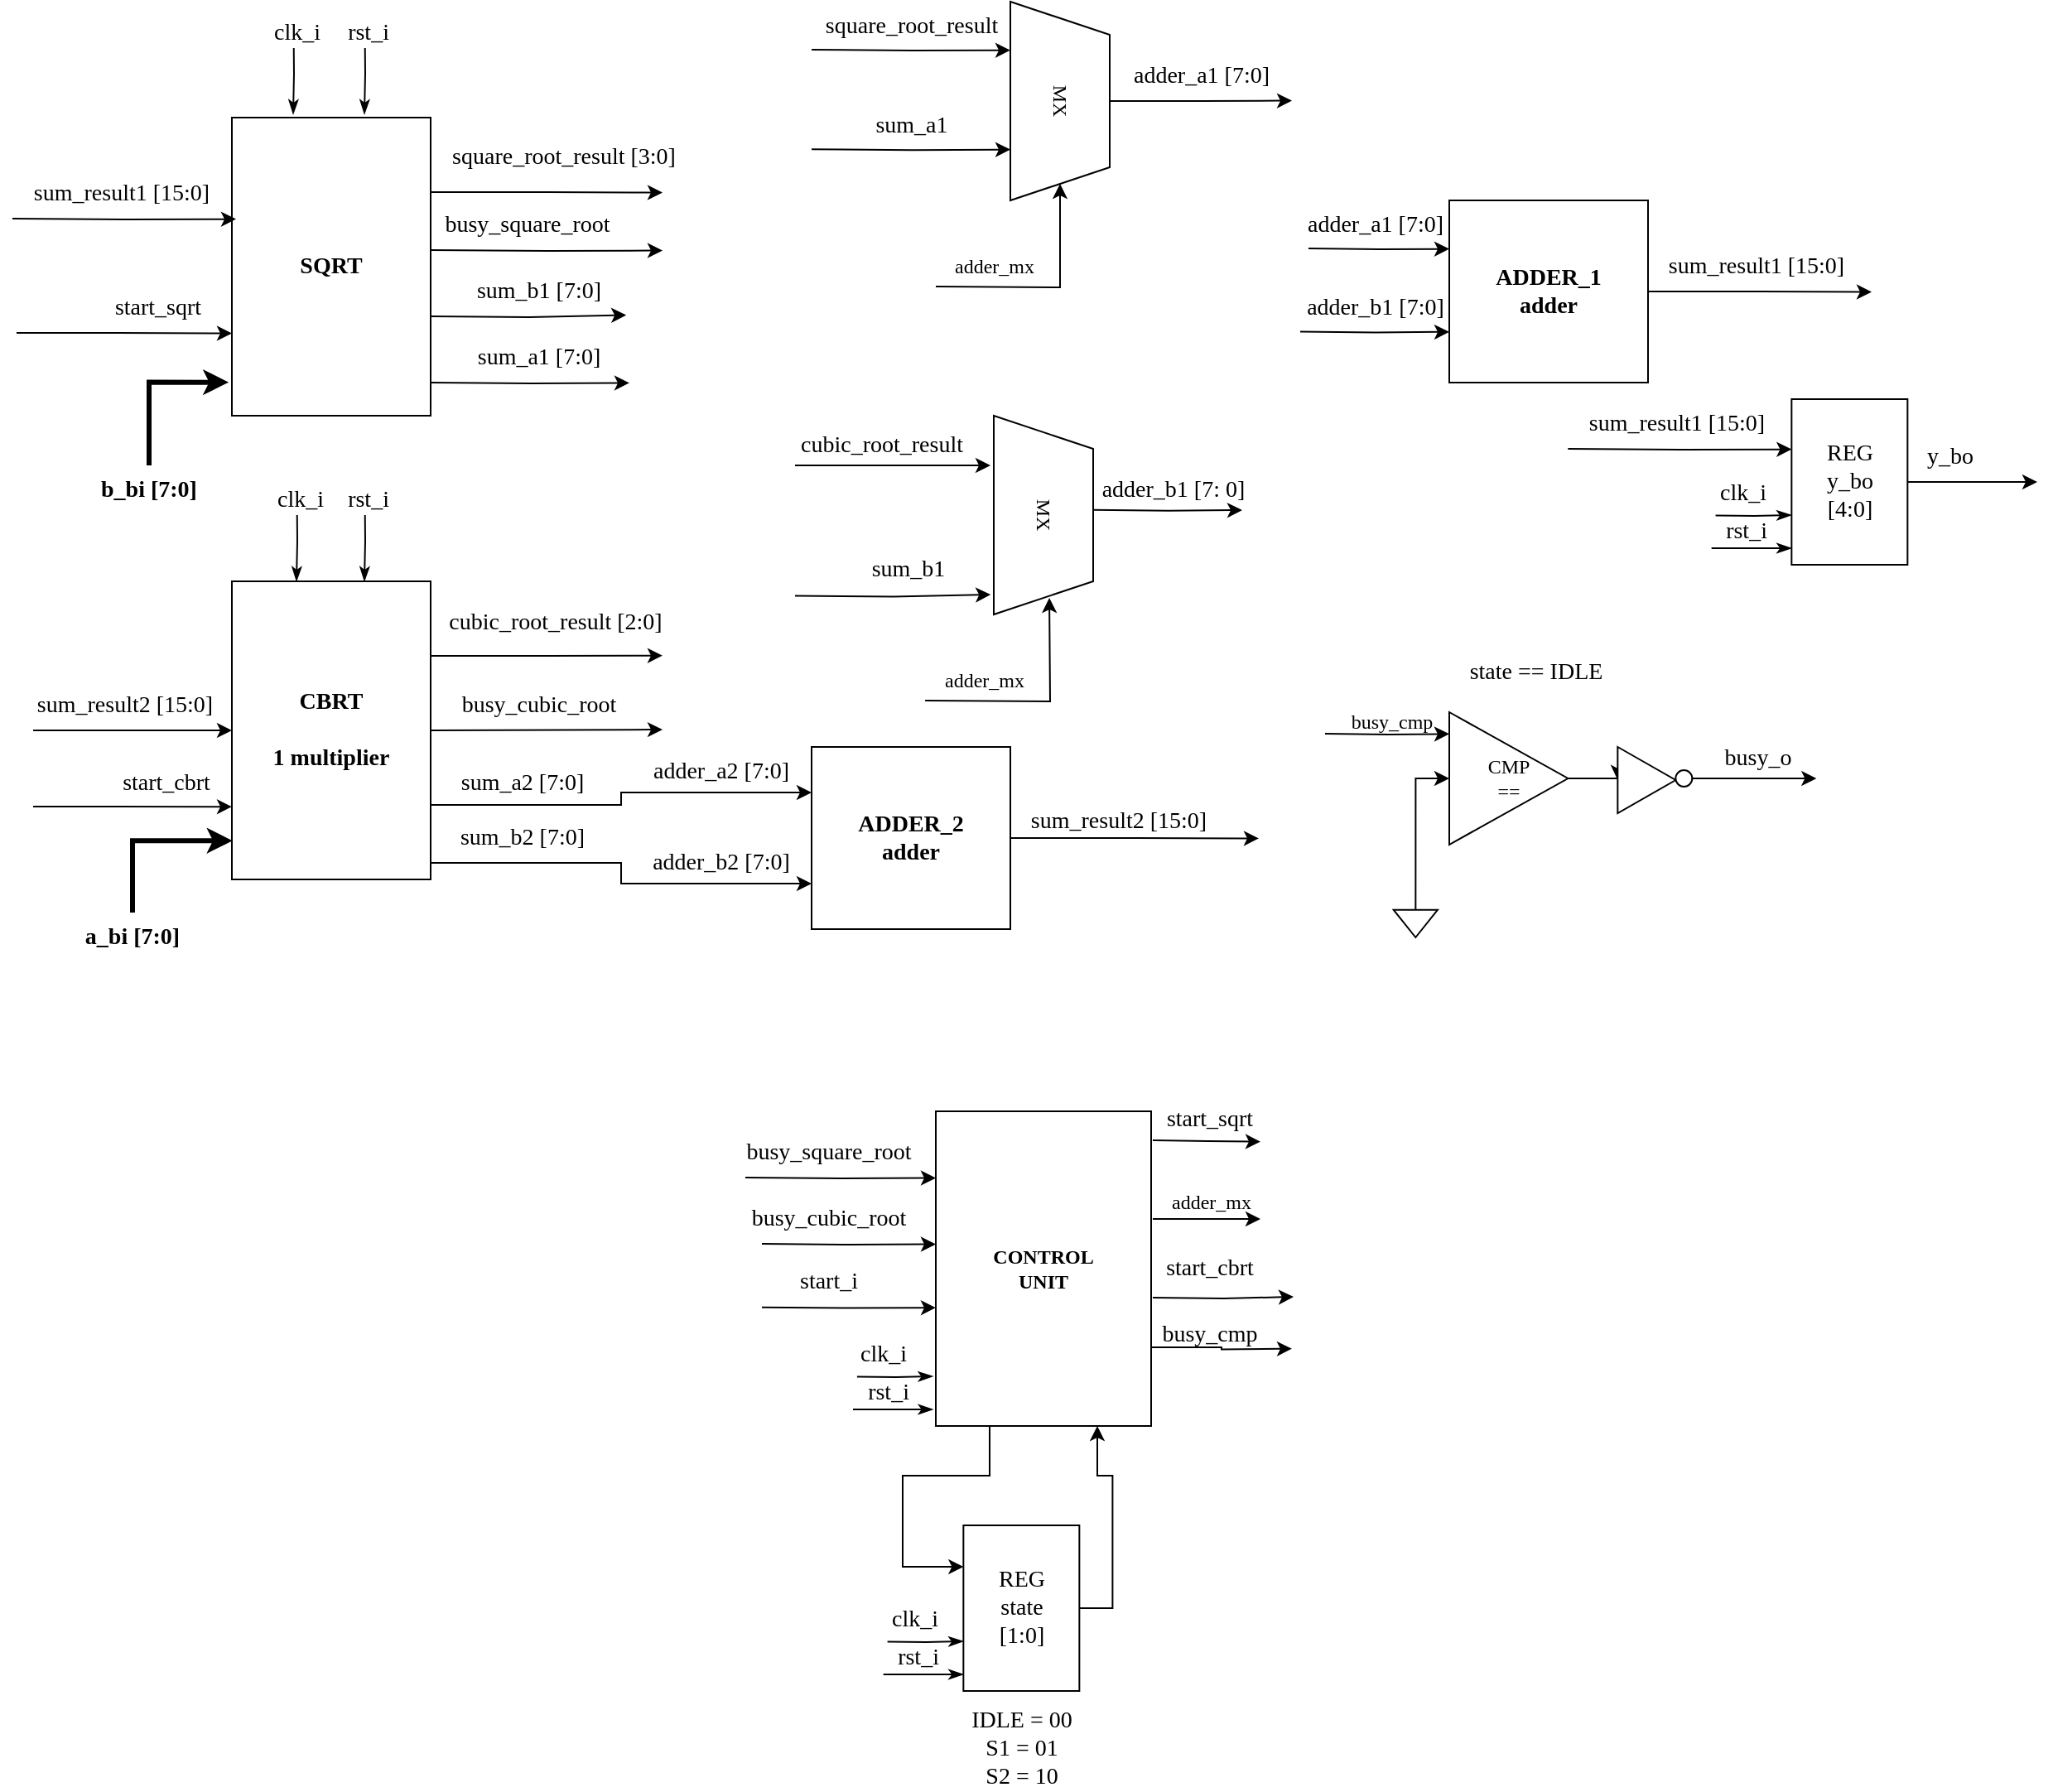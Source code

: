 <mxfile version="24.5.2" type="device">
  <diagram name="Страница — 1" id="2Hn0ptm22U0K2LHp_Cf4">
    <mxGraphModel dx="1323" dy="700" grid="1" gridSize="10" guides="1" tooltips="1" connect="1" arrows="1" fold="1" page="1" pageScale="1" pageWidth="827" pageHeight="1169" math="0" shadow="0">
      <root>
        <mxCell id="0" />
        <mxCell id="1" parent="0" />
        <mxCell id="RML3IU_rjjoTA2uPBB0K-4" value="b_bi [7:0]" style="text;html=1;align=center;verticalAlign=middle;whiteSpace=wrap;rounded=0;fontStyle=1;fontFamily=Times New Roman;fontSize=14;" parent="1" vertex="1">
          <mxGeometry x="270" y="330" width="80" height="30" as="geometry" />
        </mxCell>
        <mxCell id="RML3IU_rjjoTA2uPBB0K-5" value="a_bi [7:0]" style="text;html=1;align=center;verticalAlign=middle;whiteSpace=wrap;rounded=0;fontStyle=1;fontFamily=Times New Roman;fontSize=14;" parent="1" vertex="1">
          <mxGeometry x="260" y="600" width="80" height="30" as="geometry" />
        </mxCell>
        <mxCell id="shmEQdJv6tE-2WSASP2i-14" style="edgeStyle=orthogonalEdgeStyle;rounded=0;orthogonalLoop=1;jettySize=auto;html=1;exitX=1;exitY=0.75;exitDx=0;exitDy=0;fontFamily=Times New Roman;" parent="1" edge="1">
          <mxGeometry relative="1" as="geometry">
            <mxPoint x="600" y="280.2" as="targetPoint" />
            <mxPoint x="480" y="280" as="sourcePoint" />
          </mxGeometry>
        </mxCell>
        <mxCell id="shmEQdJv6tE-2WSASP2i-16" style="edgeStyle=orthogonalEdgeStyle;rounded=0;orthogonalLoop=1;jettySize=auto;html=1;exitX=1;exitY=0.25;exitDx=0;exitDy=0;fontFamily=Times New Roman;" parent="1" source="RML3IU_rjjoTA2uPBB0K-6" edge="1">
          <mxGeometry relative="1" as="geometry">
            <mxPoint x="620" y="165.273" as="targetPoint" />
          </mxGeometry>
        </mxCell>
        <mxCell id="RML3IU_rjjoTA2uPBB0K-6" value="&lt;font style=&quot;font-size: 14px;&quot;&gt;SQRT&lt;/font&gt;" style="rounded=0;whiteSpace=wrap;html=1;fontFamily=Times New Roman;fontStyle=1;fontSize=14;" parent="1" vertex="1">
          <mxGeometry x="360" y="120" width="120" height="180" as="geometry" />
        </mxCell>
        <mxCell id="RML3IU_rjjoTA2uPBB0K-8" style="edgeStyle=orthogonalEdgeStyle;rounded=0;orthogonalLoop=1;jettySize=auto;html=1;exitX=0.25;exitY=0;exitDx=0;exitDy=0;endArrow=none;endFill=0;startArrow=classicThin;startFill=1;fontSize=14;fontFamily=Times New Roman;" parent="1" edge="1">
          <mxGeometry relative="1" as="geometry">
            <mxPoint x="399.286" y="350.0" as="targetPoint" />
            <mxPoint x="399" y="400.0" as="sourcePoint" />
          </mxGeometry>
        </mxCell>
        <mxCell id="RML3IU_rjjoTA2uPBB0K-9" value="&lt;font style=&quot;font-size: 14px;&quot;&gt;clk_i&lt;/font&gt;" style="edgeLabel;html=1;align=center;verticalAlign=middle;resizable=0;points=[];fontSize=14;fontFamily=Times New Roman;" parent="RML3IU_rjjoTA2uPBB0K-8" vertex="1" connectable="0">
          <mxGeometry x="0.98" y="-1" relative="1" as="geometry">
            <mxPoint as="offset" />
          </mxGeometry>
        </mxCell>
        <mxCell id="RML3IU_rjjoTA2uPBB0K-71" style="edgeStyle=orthogonalEdgeStyle;rounded=0;orthogonalLoop=1;jettySize=auto;html=1;exitX=1;exitY=0.75;exitDx=0;exitDy=0;entryX=0;entryY=0.25;entryDx=0;entryDy=0;fontFamily=Times New Roman;" parent="1" source="RML3IU_rjjoTA2uPBB0K-7" target="RML3IU_rjjoTA2uPBB0K-21" edge="1">
          <mxGeometry relative="1" as="geometry" />
        </mxCell>
        <mxCell id="shmEQdJv6tE-2WSASP2i-8" style="edgeStyle=orthogonalEdgeStyle;rounded=0;orthogonalLoop=1;jettySize=auto;html=1;exitX=1;exitY=0.25;exitDx=0;exitDy=0;fontFamily=Times New Roman;" parent="1" source="RML3IU_rjjoTA2uPBB0K-7" edge="1">
          <mxGeometry relative="1" as="geometry">
            <mxPoint x="620" y="444.824" as="targetPoint" />
          </mxGeometry>
        </mxCell>
        <mxCell id="shmEQdJv6tE-2WSASP2i-10" style="edgeStyle=orthogonalEdgeStyle;rounded=0;orthogonalLoop=1;jettySize=auto;html=1;exitX=1;exitY=0.5;exitDx=0;exitDy=0;fontFamily=Times New Roman;" parent="1" source="RML3IU_rjjoTA2uPBB0K-7" edge="1">
          <mxGeometry relative="1" as="geometry">
            <mxPoint x="620" y="489.529" as="targetPoint" />
          </mxGeometry>
        </mxCell>
        <mxCell id="RML3IU_rjjoTA2uPBB0K-7" value="&lt;font style=&quot;font-size: 14px;&quot;&gt;CBRT&lt;/font&gt;&lt;div&gt;&lt;font style=&quot;font-size: 14px;&quot;&gt;&lt;br&gt;&lt;/font&gt;&lt;/div&gt;&lt;div&gt;&lt;font style=&quot;font-size: 14px;&quot;&gt;1 multiplier&lt;/font&gt;&lt;/div&gt;" style="rounded=0;whiteSpace=wrap;html=1;fontFamily=Times New Roman;fontStyle=1;fontSize=14;" parent="1" vertex="1">
          <mxGeometry x="360" y="400" width="120" height="180" as="geometry" />
        </mxCell>
        <mxCell id="RML3IU_rjjoTA2uPBB0K-10" style="edgeStyle=orthogonalEdgeStyle;rounded=0;orthogonalLoop=1;jettySize=auto;html=1;exitX=0.25;exitY=0;exitDx=0;exitDy=0;endArrow=none;endFill=0;startArrow=classicThin;startFill=1;fontSize=14;fontFamily=Times New Roman;" parent="1" edge="1">
          <mxGeometry relative="1" as="geometry">
            <mxPoint x="397.286" y="68.0" as="targetPoint" />
            <mxPoint x="397" y="118" as="sourcePoint" />
          </mxGeometry>
        </mxCell>
        <mxCell id="RML3IU_rjjoTA2uPBB0K-11" value="&lt;font style=&quot;font-size: 14px;&quot;&gt;clk_i&lt;/font&gt;" style="edgeLabel;html=1;align=center;verticalAlign=middle;resizable=0;points=[];fontSize=14;fontFamily=Times New Roman;" parent="RML3IU_rjjoTA2uPBB0K-10" vertex="1" connectable="0">
          <mxGeometry x="0.98" y="-1" relative="1" as="geometry">
            <mxPoint as="offset" />
          </mxGeometry>
        </mxCell>
        <mxCell id="RML3IU_rjjoTA2uPBB0K-12" style="edgeStyle=orthogonalEdgeStyle;rounded=0;orthogonalLoop=1;jettySize=auto;html=1;exitX=0.25;exitY=0;exitDx=0;exitDy=0;endArrow=none;endFill=0;startArrow=classicThin;startFill=1;fontSize=14;fontFamily=Times New Roman;" parent="1" edge="1">
          <mxGeometry relative="1" as="geometry">
            <mxPoint x="440.286" y="350.0" as="targetPoint" />
            <mxPoint x="440" y="400" as="sourcePoint" />
          </mxGeometry>
        </mxCell>
        <mxCell id="RML3IU_rjjoTA2uPBB0K-13" value="rst_i" style="edgeLabel;html=1;align=center;verticalAlign=middle;resizable=0;points=[];fontSize=14;fontFamily=Times New Roman;" parent="RML3IU_rjjoTA2uPBB0K-12" vertex="1" connectable="0">
          <mxGeometry x="0.98" y="-1" relative="1" as="geometry">
            <mxPoint as="offset" />
          </mxGeometry>
        </mxCell>
        <mxCell id="RML3IU_rjjoTA2uPBB0K-16" style="edgeStyle=orthogonalEdgeStyle;rounded=0;orthogonalLoop=1;jettySize=auto;html=1;exitX=0.25;exitY=0;exitDx=0;exitDy=0;endArrow=none;endFill=0;startArrow=classicThin;startFill=1;fontSize=14;fontFamily=Times New Roman;" parent="1" edge="1">
          <mxGeometry relative="1" as="geometry">
            <mxPoint x="440.286" y="68.0" as="targetPoint" />
            <mxPoint x="440" y="118" as="sourcePoint" />
          </mxGeometry>
        </mxCell>
        <mxCell id="RML3IU_rjjoTA2uPBB0K-17" value="rst_i" style="edgeLabel;html=1;align=center;verticalAlign=middle;resizable=0;points=[];fontSize=14;fontFamily=Times New Roman;" parent="RML3IU_rjjoTA2uPBB0K-16" vertex="1" connectable="0">
          <mxGeometry x="0.98" y="-1" relative="1" as="geometry">
            <mxPoint as="offset" />
          </mxGeometry>
        </mxCell>
        <mxCell id="shmEQdJv6tE-2WSASP2i-39" style="edgeStyle=orthogonalEdgeStyle;rounded=0;orthogonalLoop=1;jettySize=auto;html=1;exitX=1;exitY=0.5;exitDx=0;exitDy=0;fontFamily=Times New Roman;" parent="1" source="RML3IU_rjjoTA2uPBB0K-20" edge="1">
          <mxGeometry relative="1" as="geometry">
            <mxPoint x="1350" y="225.296" as="targetPoint" />
          </mxGeometry>
        </mxCell>
        <mxCell id="RML3IU_rjjoTA2uPBB0K-20" value="&lt;font style=&quot;font-size: 14px;&quot;&gt;ADDER_1&lt;/font&gt;&lt;div&gt;&lt;font style=&quot;font-size: 14px;&quot;&gt;adder&lt;/font&gt;&lt;/div&gt;" style="rounded=0;whiteSpace=wrap;html=1;fontFamily=Times New Roman;fontStyle=1;fontSize=14;" parent="1" vertex="1">
          <mxGeometry x="1095" y="170" width="120" height="110" as="geometry" />
        </mxCell>
        <mxCell id="shmEQdJv6tE-2WSASP2i-12" style="edgeStyle=orthogonalEdgeStyle;rounded=0;orthogonalLoop=1;jettySize=auto;html=1;exitX=1;exitY=0.5;exitDx=0;exitDy=0;fontFamily=Times New Roman;" parent="1" source="RML3IU_rjjoTA2uPBB0K-21" edge="1">
          <mxGeometry relative="1" as="geometry">
            <mxPoint x="980" y="555.238" as="targetPoint" />
          </mxGeometry>
        </mxCell>
        <mxCell id="RML3IU_rjjoTA2uPBB0K-21" value="&lt;font style=&quot;font-size: 14px;&quot;&gt;ADDER_2&lt;/font&gt;&lt;div&gt;&lt;font style=&quot;font-size: 14px;&quot;&gt;adder&lt;/font&gt;&lt;/div&gt;" style="rounded=0;whiteSpace=wrap;html=1;fontFamily=Times New Roman;fontStyle=1;fontSize=14;" parent="1" vertex="1">
          <mxGeometry x="710" y="500" width="120" height="110" as="geometry" />
        </mxCell>
        <mxCell id="RML3IU_rjjoTA2uPBB0K-36" value="sum_result1 [15:0]" style="text;html=1;align=center;verticalAlign=middle;resizable=0;points=[];autosize=1;strokeColor=none;fillColor=none;fontFamily=Times New Roman;fontSize=14;" parent="1" vertex="1">
          <mxGeometry x="1215" y="195.0" width="130" height="30" as="geometry" />
        </mxCell>
        <mxCell id="RML3IU_rjjoTA2uPBB0K-38" value="sum_result2 [15:0]" style="text;html=1;align=center;verticalAlign=middle;resizable=0;points=[];autosize=1;strokeColor=none;fillColor=none;fontFamily=Times New Roman;fontSize=14;" parent="1" vertex="1">
          <mxGeometry x="830" y="530" width="130" height="30" as="geometry" />
        </mxCell>
        <mxCell id="RML3IU_rjjoTA2uPBB0K-44" value="start_sqrt" style="text;html=1;align=center;verticalAlign=middle;resizable=0;points=[];autosize=1;strokeColor=none;fillColor=none;fontFamily=Times New Roman;fontSize=14;" parent="1" vertex="1">
          <mxGeometry x="275" y="220" width="80" height="30" as="geometry" />
        </mxCell>
        <mxCell id="RML3IU_rjjoTA2uPBB0K-51" value="start_cbrt" style="text;html=1;align=center;verticalAlign=middle;resizable=0;points=[];autosize=1;strokeColor=none;fillColor=none;fontFamily=Times New Roman;fontSize=14;" parent="1" vertex="1">
          <mxGeometry x="280" y="507" width="80" height="30" as="geometry" />
        </mxCell>
        <mxCell id="RML3IU_rjjoTA2uPBB0K-52" style="edgeStyle=orthogonalEdgeStyle;rounded=0;orthogonalLoop=1;jettySize=auto;html=1;exitX=0.5;exitY=0;exitDx=0;exitDy=0;entryX=-0.016;entryY=0.888;entryDx=0;entryDy=0;entryPerimeter=0;fontFamily=Times New Roman;fontSize=14;strokeWidth=3;" parent="1" source="RML3IU_rjjoTA2uPBB0K-4" target="RML3IU_rjjoTA2uPBB0K-6" edge="1">
          <mxGeometry relative="1" as="geometry">
            <Array as="points">
              <mxPoint x="310" y="280" />
            </Array>
          </mxGeometry>
        </mxCell>
        <mxCell id="RML3IU_rjjoTA2uPBB0K-53" style="edgeStyle=orthogonalEdgeStyle;rounded=0;orthogonalLoop=1;jettySize=auto;html=1;exitX=0.5;exitY=0;exitDx=0;exitDy=0;entryX=0.003;entryY=0.87;entryDx=0;entryDy=0;entryPerimeter=0;fontFamily=Times New Roman;fontSize=14;strokeWidth=3;" parent="1" source="RML3IU_rjjoTA2uPBB0K-5" target="RML3IU_rjjoTA2uPBB0K-7" edge="1">
          <mxGeometry relative="1" as="geometry" />
        </mxCell>
        <mxCell id="RML3IU_rjjoTA2uPBB0K-57" value="square_root_result [3:0]" style="text;html=1;align=center;verticalAlign=middle;resizable=0;points=[];autosize=1;strokeColor=none;fillColor=none;fontFamily=Times New Roman;fontSize=14;" parent="1" vertex="1">
          <mxGeometry x="480" y="129.17" width="160" height="30" as="geometry" />
        </mxCell>
        <mxCell id="RML3IU_rjjoTA2uPBB0K-59" value="cubic_root_result&amp;nbsp;[2:0]" style="text;html=1;align=center;verticalAlign=middle;resizable=0;points=[];autosize=1;strokeColor=none;fillColor=none;fontFamily=Times New Roman;fontSize=14;" parent="1" vertex="1">
          <mxGeometry x="480" y="410" width="150" height="30" as="geometry" />
        </mxCell>
        <mxCell id="RML3IU_rjjoTA2uPBB0K-61" value="busy_cubic_root" style="text;html=1;align=center;verticalAlign=middle;resizable=0;points=[];autosize=1;strokeColor=none;fillColor=none;fontFamily=Times New Roman;fontSize=14;" parent="1" vertex="1">
          <mxGeometry x="485" y="460" width="120" height="30" as="geometry" />
        </mxCell>
        <mxCell id="RML3IU_rjjoTA2uPBB0K-66" value="busy_square_root" style="text;html=1;align=center;verticalAlign=middle;resizable=0;points=[];autosize=1;strokeColor=none;fillColor=none;fontFamily=Times New Roman;fontSize=14;" parent="1" vertex="1">
          <mxGeometry x="478" y="170" width="120" height="30" as="geometry" />
        </mxCell>
        <mxCell id="RML3IU_rjjoTA2uPBB0K-68" style="edgeStyle=orthogonalEdgeStyle;rounded=0;orthogonalLoop=1;jettySize=auto;html=1;exitX=1;exitY=0.75;exitDx=0;exitDy=0;entryX=0;entryY=0.75;entryDx=0;entryDy=0;fontFamily=Times New Roman;" parent="1" target="RML3IU_rjjoTA2uPBB0K-21" edge="1">
          <mxGeometry relative="1" as="geometry">
            <mxPoint x="620" y="560.286" as="targetPoint" />
            <mxPoint x="480" y="560" as="sourcePoint" />
            <Array as="points">
              <mxPoint x="480" y="570" />
              <mxPoint x="595" y="570" />
              <mxPoint x="595" y="583" />
            </Array>
          </mxGeometry>
        </mxCell>
        <mxCell id="RML3IU_rjjoTA2uPBB0K-69" value="sum_a2 [7:0]" style="text;html=1;align=center;verticalAlign=middle;resizable=0;points=[];autosize=1;strokeColor=none;fillColor=none;fontFamily=Times New Roman;fontSize=14;" parent="1" vertex="1">
          <mxGeometry x="485" y="507" width="100" height="30" as="geometry" />
        </mxCell>
        <mxCell id="RML3IU_rjjoTA2uPBB0K-70" value="sum_b2 [7:0]" style="text;html=1;align=center;verticalAlign=middle;resizable=0;points=[];autosize=1;strokeColor=none;fillColor=none;fontFamily=Times New Roman;fontSize=14;" parent="1" vertex="1">
          <mxGeometry x="485" y="540" width="100" height="30" as="geometry" />
        </mxCell>
        <mxCell id="RML3IU_rjjoTA2uPBB0K-74" style="edgeStyle=orthogonalEdgeStyle;rounded=0;orthogonalLoop=1;jettySize=auto;html=1;fontFamily=Times New Roman;" parent="1" edge="1">
          <mxGeometry relative="1" as="geometry">
            <mxPoint x="360" y="490" as="targetPoint" />
            <mxPoint x="240" y="490" as="sourcePoint" />
          </mxGeometry>
        </mxCell>
        <mxCell id="shmEQdJv6tE-2WSASP2i-23" style="edgeStyle=orthogonalEdgeStyle;rounded=0;orthogonalLoop=1;jettySize=auto;html=1;exitX=0.5;exitY=0;exitDx=0;exitDy=0;fontFamily=Times New Roman;" parent="1" source="RML3IU_rjjoTA2uPBB0K-76" edge="1">
          <mxGeometry relative="1" as="geometry">
            <mxPoint x="1000" y="109.783" as="targetPoint" />
          </mxGeometry>
        </mxCell>
        <mxCell id="RML3IU_rjjoTA2uPBB0K-76" value="MX" style="shape=trapezoid;perimeter=trapezoidPerimeter;whiteSpace=wrap;html=1;fixedSize=1;rotation=90;fontFamily=Times New Roman;" parent="1" vertex="1">
          <mxGeometry x="800" y="80" width="120" height="60" as="geometry" />
        </mxCell>
        <mxCell id="shmEQdJv6tE-2WSASP2i-20" style="edgeStyle=orthogonalEdgeStyle;rounded=0;orthogonalLoop=1;jettySize=auto;html=1;exitX=0.75;exitY=0;exitDx=0;exitDy=0;fontFamily=Times New Roman;" parent="1" edge="1">
          <mxGeometry relative="1" as="geometry">
            <mxPoint x="970" y="357" as="targetPoint" />
            <mxPoint x="880.0" y="356.89" as="sourcePoint" />
          </mxGeometry>
        </mxCell>
        <mxCell id="RML3IU_rjjoTA2uPBB0K-77" value="MX" style="shape=trapezoid;perimeter=trapezoidPerimeter;whiteSpace=wrap;html=1;fixedSize=1;rotation=90;fontFamily=Times New Roman;" parent="1" vertex="1">
          <mxGeometry x="790" y="330" width="120" height="60" as="geometry" />
        </mxCell>
        <mxCell id="RML3IU_rjjoTA2uPBB0K-78" value="adder_a1 [7:0]" style="text;html=1;align=center;verticalAlign=middle;resizable=0;points=[];autosize=1;strokeColor=none;fillColor=none;fontFamily=Times New Roman;fontSize=14;" parent="1" vertex="1">
          <mxGeometry x="890" y="80" width="110" height="30" as="geometry" />
        </mxCell>
        <mxCell id="RML3IU_rjjoTA2uPBB0K-79" value="adder_b1 [7: 0]" style="text;html=1;align=center;verticalAlign=middle;resizable=0;points=[];autosize=1;strokeColor=none;fillColor=none;fontFamily=Times New Roman;fontSize=14;" parent="1" vertex="1">
          <mxGeometry x="873" y="330" width="110" height="30" as="geometry" />
        </mxCell>
        <mxCell id="RML3IU_rjjoTA2uPBB0K-82" value="cubic_root_result" style="text;html=1;align=center;verticalAlign=middle;resizable=0;points=[];autosize=1;strokeColor=none;fillColor=none;fontFamily=Times New Roman;fontSize=14;" parent="1" vertex="1">
          <mxGeometry x="692" y="303" width="120" height="30" as="geometry" />
        </mxCell>
        <mxCell id="RML3IU_rjjoTA2uPBB0K-83" value="square_root_result" style="text;html=1;align=center;verticalAlign=middle;resizable=0;points=[];autosize=1;strokeColor=none;fillColor=none;fontFamily=Times New Roman;fontSize=14;" parent="1" vertex="1">
          <mxGeometry x="705" y="50.0" width="130" height="30" as="geometry" />
        </mxCell>
        <mxCell id="RML3IU_rjjoTA2uPBB0K-89" value="sum_b1 [7:0]" style="text;html=1;align=center;verticalAlign=middle;resizable=0;points=[];autosize=1;strokeColor=none;fillColor=none;fontFamily=Times New Roman;fontSize=14;" parent="1" vertex="1">
          <mxGeometry x="495" y="210" width="100" height="30" as="geometry" />
        </mxCell>
        <mxCell id="RML3IU_rjjoTA2uPBB0K-90" value="sum_a1 [7:0]" style="text;html=1;align=center;verticalAlign=middle;resizable=0;points=[];autosize=1;strokeColor=none;fillColor=none;fontFamily=Times New Roman;fontSize=14;" parent="1" vertex="1">
          <mxGeometry x="495" y="250" width="100" height="30" as="geometry" />
        </mxCell>
        <mxCell id="RML3IU_rjjoTA2uPBB0K-92" value="sum_a1" style="text;html=1;align=center;verticalAlign=middle;resizable=0;points=[];autosize=1;strokeColor=none;fillColor=none;fontFamily=Times New Roman;fontSize=14;" parent="1" vertex="1">
          <mxGeometry x="735" y="110" width="70" height="30" as="geometry" />
        </mxCell>
        <mxCell id="RML3IU_rjjoTA2uPBB0K-94" value="sum_b1" style="text;html=1;align=center;verticalAlign=middle;resizable=0;points=[];autosize=1;strokeColor=none;fillColor=none;fontFamily=Times New Roman;fontSize=14;" parent="1" vertex="1">
          <mxGeometry x="733" y="378" width="70" height="30" as="geometry" />
        </mxCell>
        <mxCell id="0jB2gCp85myarq8GhbMV-9" style="edgeStyle=orthogonalEdgeStyle;rounded=0;orthogonalLoop=1;jettySize=auto;html=1;exitX=1;exitY=0.5;exitDx=0;exitDy=0;entryX=0.75;entryY=1;entryDx=0;entryDy=0;" parent="1" source="3wJiYjWD67_AuIehJIUR-2" target="0jB2gCp85myarq8GhbMV-1" edge="1">
          <mxGeometry relative="1" as="geometry" />
        </mxCell>
        <mxCell id="3wJiYjWD67_AuIehJIUR-2" value="&lt;div style=&quot;font-size: 14px;&quot;&gt;REG&lt;/div&gt;&lt;div style=&quot;font-size: 14px;&quot;&gt;state&lt;/div&gt;&lt;div style=&quot;font-size: 14px;&quot;&gt;[1:0]&lt;/div&gt;" style="rounded=0;whiteSpace=wrap;html=1;fontFamily=Times New Roman;fontSize=14;" parent="1" vertex="1">
          <mxGeometry x="801.67" y="970" width="70" height="100" as="geometry" />
        </mxCell>
        <mxCell id="3wJiYjWD67_AuIehJIUR-10" value="IDLE = 00&lt;div style=&quot;font-size: 14px;&quot;&gt;S1 = 01&lt;/div&gt;&lt;div style=&quot;font-size: 14px;&quot;&gt;S2 = 10&lt;/div&gt;" style="text;html=1;align=center;verticalAlign=middle;whiteSpace=wrap;rounded=0;fontFamily=Times New Roman;fontSize=14;" parent="1" vertex="1">
          <mxGeometry x="801.67" y="1090" width="70" height="30" as="geometry" />
        </mxCell>
        <mxCell id="3wJiYjWD67_AuIehJIUR-33" style="edgeStyle=orthogonalEdgeStyle;rounded=0;orthogonalLoop=1;jettySize=auto;html=1;exitX=-0.059;exitY=0.388;exitDx=0;exitDy=0;endArrow=none;endFill=0;startArrow=classicThin;startFill=1;fontSize=14;fontFamily=Times New Roman;exitPerimeter=0;" parent="1" edge="1">
          <mxGeometry relative="1" as="geometry">
            <mxPoint x="755.8" y="1040.2" as="targetPoint" />
            <mxPoint x="801.67" y="1040.0" as="sourcePoint" />
          </mxGeometry>
        </mxCell>
        <mxCell id="3wJiYjWD67_AuIehJIUR-34" value="clk_i" style="edgeLabel;html=1;align=center;verticalAlign=middle;resizable=0;points=[];fontSize=14;fontFamily=Times New Roman;" parent="3wJiYjWD67_AuIehJIUR-33" vertex="1" connectable="0">
          <mxGeometry x="0.98" y="-1" relative="1" as="geometry">
            <mxPoint x="15" y="-12" as="offset" />
          </mxGeometry>
        </mxCell>
        <mxCell id="3wJiYjWD67_AuIehJIUR-35" style="edgeStyle=orthogonalEdgeStyle;rounded=0;orthogonalLoop=1;jettySize=auto;html=1;exitX=0.25;exitY=0;exitDx=0;exitDy=0;endArrow=none;endFill=0;startArrow=classicThin;startFill=1;fontSize=14;fontFamily=Times New Roman;" parent="1" edge="1">
          <mxGeometry relative="1" as="geometry">
            <mxPoint x="753.34" y="1060" as="targetPoint" />
            <mxPoint x="801.67" y="1060" as="sourcePoint" />
          </mxGeometry>
        </mxCell>
        <mxCell id="3wJiYjWD67_AuIehJIUR-36" value="rst_i" style="edgeLabel;html=1;align=center;verticalAlign=middle;resizable=0;points=[];fontSize=14;fontFamily=Times New Roman;" parent="3wJiYjWD67_AuIehJIUR-35" vertex="1" connectable="0">
          <mxGeometry x="0.98" y="-1" relative="1" as="geometry">
            <mxPoint x="20" y="-9" as="offset" />
          </mxGeometry>
        </mxCell>
        <mxCell id="3wJiYjWD67_AuIehJIUR-38" value="adder_a2 [7:0]" style="text;html=1;align=center;verticalAlign=middle;resizable=0;points=[];autosize=1;strokeColor=none;fillColor=none;fontFamily=Times New Roman;fontSize=14;" parent="1" vertex="1">
          <mxGeometry x="600" y="500" width="110" height="30" as="geometry" />
        </mxCell>
        <mxCell id="3wJiYjWD67_AuIehJIUR-39" value="adder_b2 [7:0]" style="text;html=1;align=center;verticalAlign=middle;resizable=0;points=[];autosize=1;strokeColor=none;fillColor=none;fontFamily=Times New Roman;fontSize=14;" parent="1" vertex="1">
          <mxGeometry x="600" y="555" width="110" height="30" as="geometry" />
        </mxCell>
        <mxCell id="3wJiYjWD67_AuIehJIUR-40" value="sum_result2 [15:0]" style="text;html=1;align=center;verticalAlign=middle;resizable=0;points=[];autosize=1;strokeColor=none;fillColor=none;fontFamily=Times New Roman;fontSize=14;" parent="1" vertex="1">
          <mxGeometry x="230" y="460" width="130" height="30" as="geometry" />
        </mxCell>
        <mxCell id="3wJiYjWD67_AuIehJIUR-46" value="adder_a1 [7:0]" style="text;html=1;align=center;verticalAlign=middle;resizable=0;points=[];autosize=1;strokeColor=none;fillColor=none;fontFamily=Times New Roman;fontSize=14;" parent="1" vertex="1">
          <mxGeometry x="995" y="170" width="110" height="30" as="geometry" />
        </mxCell>
        <mxCell id="3wJiYjWD67_AuIehJIUR-47" value="adder_b1 [7:0]" style="text;html=1;align=center;verticalAlign=middle;resizable=0;points=[];autosize=1;strokeColor=none;fillColor=none;fontFamily=Times New Roman;fontSize=14;" parent="1" vertex="1">
          <mxGeometry x="995" y="220" width="110" height="30" as="geometry" />
        </mxCell>
        <mxCell id="3wJiYjWD67_AuIehJIUR-64" style="edgeStyle=orthogonalEdgeStyle;rounded=0;orthogonalLoop=1;jettySize=auto;html=1;exitX=1;exitY=0.5;exitDx=0;exitDy=0;fontFamily=Times New Roman;" parent="1" source="3wJiYjWD67_AuIehJIUR-57" edge="1">
          <mxGeometry relative="1" as="geometry">
            <mxPoint x="1450" y="340" as="targetPoint" />
          </mxGeometry>
        </mxCell>
        <mxCell id="3wJiYjWD67_AuIehJIUR-57" value="&lt;div style=&quot;font-size: 14px;&quot;&gt;REG&lt;/div&gt;&lt;div style=&quot;font-size: 14px;&quot;&gt;y_bo&lt;/div&gt;&lt;div style=&quot;font-size: 14px;&quot;&gt;[4:0]&lt;/div&gt;" style="rounded=0;whiteSpace=wrap;html=1;fontFamily=Times New Roman;fontSize=14;" parent="1" vertex="1">
          <mxGeometry x="1301.67" y="290" width="70" height="100" as="geometry" />
        </mxCell>
        <mxCell id="3wJiYjWD67_AuIehJIUR-59" style="edgeStyle=orthogonalEdgeStyle;rounded=0;orthogonalLoop=1;jettySize=auto;html=1;exitX=-0.059;exitY=0.388;exitDx=0;exitDy=0;endArrow=none;endFill=0;startArrow=classicThin;startFill=1;fontSize=14;fontFamily=Times New Roman;exitPerimeter=0;" parent="1" edge="1">
          <mxGeometry relative="1" as="geometry">
            <mxPoint x="1255.8" y="360.2" as="targetPoint" />
            <mxPoint x="1301.67" y="360.0" as="sourcePoint" />
          </mxGeometry>
        </mxCell>
        <mxCell id="3wJiYjWD67_AuIehJIUR-60" value="clk_i" style="edgeLabel;html=1;align=center;verticalAlign=middle;resizable=0;points=[];fontSize=14;fontFamily=Times New Roman;" parent="3wJiYjWD67_AuIehJIUR-59" vertex="1" connectable="0">
          <mxGeometry x="0.98" y="-1" relative="1" as="geometry">
            <mxPoint x="15" y="-12" as="offset" />
          </mxGeometry>
        </mxCell>
        <mxCell id="3wJiYjWD67_AuIehJIUR-61" style="edgeStyle=orthogonalEdgeStyle;rounded=0;orthogonalLoop=1;jettySize=auto;html=1;exitX=0.25;exitY=0;exitDx=0;exitDy=0;endArrow=none;endFill=0;startArrow=classicThin;startFill=1;fontSize=14;fontFamily=Times New Roman;" parent="1" edge="1">
          <mxGeometry relative="1" as="geometry">
            <mxPoint x="1253.34" y="380" as="targetPoint" />
            <mxPoint x="1301.67" y="380" as="sourcePoint" />
          </mxGeometry>
        </mxCell>
        <mxCell id="3wJiYjWD67_AuIehJIUR-62" value="rst_i" style="edgeLabel;html=1;align=center;verticalAlign=middle;resizable=0;points=[];fontSize=14;fontFamily=Times New Roman;" parent="3wJiYjWD67_AuIehJIUR-61" vertex="1" connectable="0">
          <mxGeometry x="0.98" y="-1" relative="1" as="geometry">
            <mxPoint x="20" y="-9" as="offset" />
          </mxGeometry>
        </mxCell>
        <mxCell id="3wJiYjWD67_AuIehJIUR-66" value="y_bo" style="text;html=1;align=center;verticalAlign=middle;resizable=0;points=[];autosize=1;strokeColor=none;fillColor=none;fontFamily=Times New Roman;fontSize=14;" parent="1" vertex="1">
          <mxGeometry x="1371.67" y="310" width="50" height="30" as="geometry" />
        </mxCell>
        <mxCell id="3wJiYjWD67_AuIehJIUR-69" value="busy_cubic_root" style="text;html=1;align=center;verticalAlign=middle;resizable=0;points=[];autosize=1;strokeColor=none;fillColor=none;fontFamily=Times New Roman;fontSize=14;" parent="1" vertex="1">
          <mxGeometry x="660" y="770" width="120" height="30" as="geometry" />
        </mxCell>
        <mxCell id="3wJiYjWD67_AuIehJIUR-70" value="busy_square_root" style="text;html=1;align=center;verticalAlign=middle;resizable=0;points=[];autosize=1;strokeColor=none;fillColor=none;fontFamily=Times New Roman;fontSize=14;" parent="1" vertex="1">
          <mxGeometry x="660" y="730" width="120" height="30" as="geometry" />
        </mxCell>
        <mxCell id="shmEQdJv6tE-2WSASP2i-51" style="edgeStyle=orthogonalEdgeStyle;rounded=0;orthogonalLoop=1;jettySize=auto;html=1;exitX=1;exitY=0.5;exitDx=0;exitDy=0;entryX=0;entryY=0.5;entryDx=0;entryDy=0;fontFamily=Times New Roman;" parent="1" source="3wJiYjWD67_AuIehJIUR-99" target="3wJiYjWD67_AuIehJIUR-113" edge="1">
          <mxGeometry relative="1" as="geometry" />
        </mxCell>
        <mxCell id="3wJiYjWD67_AuIehJIUR-99" value="CMP&lt;div&gt;==&lt;/div&gt;" style="triangle;whiteSpace=wrap;html=1;fontFamily=Times New Roman;" parent="1" vertex="1">
          <mxGeometry x="1095" y="479" width="71.67" height="80" as="geometry" />
        </mxCell>
        <mxCell id="3wJiYjWD67_AuIehJIUR-105" style="edgeStyle=orthogonalEdgeStyle;rounded=0;orthogonalLoop=1;jettySize=auto;html=1;exitX=0;exitY=0.5;exitDx=0;exitDy=0;entryX=0;entryY=0.5;entryDx=0;entryDy=0;fontFamily=Times New Roman;" parent="1" source="3wJiYjWD67_AuIehJIUR-104" target="3wJiYjWD67_AuIehJIUR-99" edge="1">
          <mxGeometry relative="1" as="geometry" />
        </mxCell>
        <mxCell id="3wJiYjWD67_AuIehJIUR-104" value="" style="triangle;whiteSpace=wrap;html=1;rotation=90;fontFamily=Times New Roman;" parent="1" vertex="1">
          <mxGeometry x="1066.34" y="593.34" width="16.67" height="26.66" as="geometry" />
        </mxCell>
        <mxCell id="3wJiYjWD67_AuIehJIUR-106" value="state == IDLE" style="text;html=1;align=center;verticalAlign=middle;resizable=0;points=[];autosize=1;strokeColor=none;fillColor=none;fontFamily=Times New Roman;fontSize=14;" parent="1" vertex="1">
          <mxGeometry x="1096.67" y="440" width="100" height="30" as="geometry" />
        </mxCell>
        <mxCell id="3wJiYjWD67_AuIehJIUR-113" value="" style="triangle;whiteSpace=wrap;html=1;fontFamily=Times New Roman;" parent="1" vertex="1">
          <mxGeometry x="1196.67" y="500" width="35" height="40" as="geometry" />
        </mxCell>
        <mxCell id="3wJiYjWD67_AuIehJIUR-115" style="edgeStyle=orthogonalEdgeStyle;rounded=0;orthogonalLoop=1;jettySize=auto;html=1;exitX=1;exitY=0.5;exitDx=0;exitDy=0;fontFamily=Times New Roman;" parent="1" source="3wJiYjWD67_AuIehJIUR-114" edge="1">
          <mxGeometry relative="1" as="geometry">
            <mxPoint x="1316.67" y="519" as="targetPoint" />
          </mxGeometry>
        </mxCell>
        <mxCell id="3wJiYjWD67_AuIehJIUR-114" value="" style="ellipse;whiteSpace=wrap;html=1;aspect=fixed;fontFamily=Times New Roman;" parent="1" vertex="1">
          <mxGeometry x="1231.67" y="514" width="10" height="10" as="geometry" />
        </mxCell>
        <mxCell id="3wJiYjWD67_AuIehJIUR-116" value="busy_o" style="text;html=1;align=center;verticalAlign=middle;resizable=0;points=[];autosize=1;strokeColor=none;fillColor=none;fontFamily=Times New Roman;fontSize=14;" parent="1" vertex="1">
          <mxGeometry x="1250.67" y="492" width="60" height="30" as="geometry" />
        </mxCell>
        <mxCell id="shmEQdJv6tE-2WSASP2i-6" style="edgeStyle=orthogonalEdgeStyle;rounded=0;orthogonalLoop=1;jettySize=auto;html=1;exitX=1;exitY=0.75;exitDx=0;exitDy=0;entryX=1.031;entryY=0.141;entryDx=0;entryDy=0;entryPerimeter=0;fontFamily=Times New Roman;" parent="1" edge="1">
          <mxGeometry relative="1" as="geometry">
            <mxPoint x="480" y="240" as="sourcePoint" />
            <mxPoint x="598.1" y="239.23" as="targetPoint" />
          </mxGeometry>
        </mxCell>
        <mxCell id="shmEQdJv6tE-2WSASP2i-7" style="edgeStyle=orthogonalEdgeStyle;rounded=0;orthogonalLoop=1;jettySize=auto;html=1;exitX=1;exitY=0.75;exitDx=0;exitDy=0;entryX=1.031;entryY=0.141;entryDx=0;entryDy=0;entryPerimeter=0;fontFamily=Times New Roman;" parent="1" edge="1">
          <mxGeometry relative="1" as="geometry">
            <mxPoint x="700" y="408.77" as="sourcePoint" />
            <mxPoint x="818.1" y="408" as="targetPoint" />
          </mxGeometry>
        </mxCell>
        <mxCell id="shmEQdJv6tE-2WSASP2i-9" style="edgeStyle=orthogonalEdgeStyle;rounded=0;orthogonalLoop=1;jettySize=auto;html=1;fontFamily=Times New Roman;" parent="1" edge="1">
          <mxGeometry relative="1" as="geometry">
            <mxPoint x="818" y="330.004" as="targetPoint" />
            <mxPoint x="700" y="330" as="sourcePoint" />
          </mxGeometry>
        </mxCell>
        <mxCell id="shmEQdJv6tE-2WSASP2i-15" style="edgeStyle=orthogonalEdgeStyle;rounded=0;orthogonalLoop=1;jettySize=auto;html=1;exitX=1;exitY=0.75;exitDx=0;exitDy=0;fontFamily=Times New Roman;" parent="1" edge="1">
          <mxGeometry relative="1" as="geometry">
            <mxPoint x="830" y="139.29" as="targetPoint" />
            <mxPoint x="710" y="139.09" as="sourcePoint" />
          </mxGeometry>
        </mxCell>
        <mxCell id="shmEQdJv6tE-2WSASP2i-17" style="edgeStyle=orthogonalEdgeStyle;rounded=0;orthogonalLoop=1;jettySize=auto;html=1;fontFamily=Times New Roman;" parent="1" edge="1">
          <mxGeometry relative="1" as="geometry">
            <mxPoint x="830" y="79.363" as="targetPoint" />
            <mxPoint x="710" y="79" as="sourcePoint" />
          </mxGeometry>
        </mxCell>
        <mxCell id="shmEQdJv6tE-2WSASP2i-18" style="edgeStyle=orthogonalEdgeStyle;rounded=0;orthogonalLoop=1;jettySize=auto;html=1;exitX=1;exitY=0.25;exitDx=0;exitDy=0;fontFamily=Times New Roman;" parent="1" edge="1">
          <mxGeometry relative="1" as="geometry">
            <mxPoint x="620" y="200.273" as="targetPoint" />
            <mxPoint x="480" y="200" as="sourcePoint" />
          </mxGeometry>
        </mxCell>
        <mxCell id="shmEQdJv6tE-2WSASP2i-21" style="edgeStyle=orthogonalEdgeStyle;rounded=0;orthogonalLoop=1;jettySize=auto;html=1;exitX=0.75;exitY=0;exitDx=0;exitDy=0;fontFamily=Times New Roman;" parent="1" edge="1">
          <mxGeometry relative="1" as="geometry">
            <mxPoint x="1095" y="249.37" as="targetPoint" />
            <mxPoint x="1005.0" y="249.26" as="sourcePoint" />
          </mxGeometry>
        </mxCell>
        <mxCell id="shmEQdJv6tE-2WSASP2i-24" style="edgeStyle=orthogonalEdgeStyle;rounded=0;orthogonalLoop=1;jettySize=auto;html=1;fontFamily=Times New Roman;" parent="1" edge="1">
          <mxGeometry relative="1" as="geometry">
            <mxPoint x="1095" y="199.283" as="targetPoint" />
            <mxPoint x="1010" y="199" as="sourcePoint" />
          </mxGeometry>
        </mxCell>
        <mxCell id="shmEQdJv6tE-2WSASP2i-26" value="adder_mx" style="text;html=1;align=center;verticalAlign=middle;resizable=0;points=[];autosize=1;strokeColor=none;fillColor=none;fontFamily=Times New Roman;" parent="1" vertex="1">
          <mxGeometry x="916" y="760" width="70" height="30" as="geometry" />
        </mxCell>
        <mxCell id="shmEQdJv6tE-2WSASP2i-30" style="edgeStyle=orthogonalEdgeStyle;rounded=0;orthogonalLoop=1;jettySize=auto;html=1;exitX=1;exitY=0.5;exitDx=0;exitDy=0;fontFamily=Times New Roman;" parent="1" edge="1">
          <mxGeometry relative="1" as="geometry">
            <mxPoint x="1095" y="492.154" as="targetPoint" />
            <mxPoint x="1020" y="492" as="sourcePoint" />
          </mxGeometry>
        </mxCell>
        <mxCell id="shmEQdJv6tE-2WSASP2i-31" value="busy_cmp" style="text;html=1;align=center;verticalAlign=middle;resizable=0;points=[];autosize=1;strokeColor=none;fillColor=none;fontFamily=Times New Roman;" parent="1" vertex="1">
          <mxGeometry x="1025" y="470" width="70" height="30" as="geometry" />
        </mxCell>
        <mxCell id="shmEQdJv6tE-2WSASP2i-34" style="edgeStyle=orthogonalEdgeStyle;rounded=0;orthogonalLoop=1;jettySize=auto;html=1;exitX=1;exitY=0.5;exitDx=0;exitDy=0;fontFamily=Times New Roman;entryX=1;entryY=0.5;entryDx=0;entryDy=0;" parent="1" target="RML3IU_rjjoTA2uPBB0K-76" edge="1">
          <mxGeometry relative="1" as="geometry">
            <mxPoint x="860" y="222.154" as="targetPoint" />
            <mxPoint x="785" y="222" as="sourcePoint" />
          </mxGeometry>
        </mxCell>
        <mxCell id="shmEQdJv6tE-2WSASP2i-35" value="adder_mx" style="text;html=1;align=center;verticalAlign=middle;resizable=0;points=[];autosize=1;strokeColor=none;fillColor=none;fontFamily=Times New Roman;" parent="1" vertex="1">
          <mxGeometry x="785" y="195" width="70" height="30" as="geometry" />
        </mxCell>
        <mxCell id="shmEQdJv6tE-2WSASP2i-41" style="edgeStyle=orthogonalEdgeStyle;rounded=0;orthogonalLoop=1;jettySize=auto;html=1;exitX=1;exitY=0.5;exitDx=0;exitDy=0;fontFamily=Times New Roman;" parent="1" edge="1">
          <mxGeometry relative="1" as="geometry">
            <mxPoint x="1301.67" y="320.296" as="targetPoint" />
            <mxPoint x="1166.67" y="320" as="sourcePoint" />
          </mxGeometry>
        </mxCell>
        <mxCell id="shmEQdJv6tE-2WSASP2i-42" value="sum_result1 [15:0]" style="text;html=1;align=center;verticalAlign=middle;resizable=0;points=[];autosize=1;strokeColor=none;fillColor=none;fontFamily=Times New Roman;fontSize=14;" parent="1" vertex="1">
          <mxGeometry x="1166.67" y="290" width="130" height="30" as="geometry" />
        </mxCell>
        <mxCell id="shmEQdJv6tE-2WSASP2i-45" style="edgeStyle=orthogonalEdgeStyle;rounded=0;orthogonalLoop=1;jettySize=auto;html=1;exitX=1;exitY=0.5;exitDx=0;exitDy=0;fontFamily=Times New Roman;" parent="1" edge="1">
          <mxGeometry relative="1" as="geometry">
            <mxPoint x="362.5" y="181.296" as="targetPoint" />
            <mxPoint x="227.5" y="181" as="sourcePoint" />
          </mxGeometry>
        </mxCell>
        <mxCell id="shmEQdJv6tE-2WSASP2i-46" value="sum_result1 [15:0]" style="text;html=1;align=center;verticalAlign=middle;resizable=0;points=[];autosize=1;strokeColor=none;fillColor=none;fontFamily=Times New Roman;fontSize=14;" parent="1" vertex="1">
          <mxGeometry x="227.5" y="151.0" width="130" height="30" as="geometry" />
        </mxCell>
        <mxCell id="0jB2gCp85myarq8GhbMV-8" style="edgeStyle=orthogonalEdgeStyle;rounded=0;orthogonalLoop=1;jettySize=auto;html=1;exitX=1;exitY=0.5;exitDx=0;exitDy=0;" parent="1" edge="1">
          <mxGeometry relative="1" as="geometry">
            <mxPoint x="981" y="785" as="targetPoint" />
            <mxPoint x="916" y="785" as="sourcePoint" />
          </mxGeometry>
        </mxCell>
        <mxCell id="0jB2gCp85myarq8GhbMV-10" style="edgeStyle=orthogonalEdgeStyle;rounded=0;orthogonalLoop=1;jettySize=auto;html=1;exitX=0.25;exitY=1;exitDx=0;exitDy=0;entryX=0;entryY=0.25;entryDx=0;entryDy=0;" parent="1" source="0jB2gCp85myarq8GhbMV-1" target="3wJiYjWD67_AuIehJIUR-2" edge="1">
          <mxGeometry relative="1" as="geometry" />
        </mxCell>
        <mxCell id="0jB2gCp85myarq8GhbMV-11" style="edgeStyle=orthogonalEdgeStyle;rounded=0;orthogonalLoop=1;jettySize=auto;html=1;exitX=1;exitY=0.25;exitDx=0;exitDy=0;" parent="1" edge="1">
          <mxGeometry relative="1" as="geometry">
            <mxPoint x="981" y="738.333" as="targetPoint" />
            <mxPoint x="916" y="737.5" as="sourcePoint" />
          </mxGeometry>
        </mxCell>
        <mxCell id="0jB2gCp85myarq8GhbMV-24" style="edgeStyle=orthogonalEdgeStyle;rounded=0;orthogonalLoop=1;jettySize=auto;html=1;exitX=1;exitY=0.75;exitDx=0;exitDy=0;" parent="1" edge="1">
          <mxGeometry relative="1" as="geometry">
            <mxPoint x="1001" y="832" as="targetPoint" />
            <mxPoint x="916" y="832.5" as="sourcePoint" />
          </mxGeometry>
        </mxCell>
        <mxCell id="0jB2gCp85myarq8GhbMV-25" style="edgeStyle=orthogonalEdgeStyle;rounded=0;orthogonalLoop=1;jettySize=auto;html=1;exitX=1;exitY=0.75;exitDx=0;exitDy=0;" parent="1" source="0jB2gCp85myarq8GhbMV-1" edge="1">
          <mxGeometry relative="1" as="geometry">
            <mxPoint x="1000" y="863.333" as="targetPoint" />
          </mxGeometry>
        </mxCell>
        <mxCell id="0jB2gCp85myarq8GhbMV-1" value="CONTROL&lt;div&gt;UNIT&lt;/div&gt;" style="rounded=0;whiteSpace=wrap;html=1;fontFamily=Times New Roman;fontStyle=1" parent="1" vertex="1">
          <mxGeometry x="785" y="720" width="130" height="190" as="geometry" />
        </mxCell>
        <mxCell id="0jB2gCp85myarq8GhbMV-3" style="edgeStyle=orthogonalEdgeStyle;rounded=0;orthogonalLoop=1;jettySize=auto;html=1;exitX=-0.059;exitY=0.388;exitDx=0;exitDy=0;endArrow=none;endFill=0;startArrow=classicThin;startFill=1;fontSize=14;fontFamily=Times New Roman;exitPerimeter=0;" parent="1" edge="1">
          <mxGeometry relative="1" as="geometry">
            <mxPoint x="737.46" y="880.2" as="targetPoint" />
            <mxPoint x="783.33" y="880.0" as="sourcePoint" />
          </mxGeometry>
        </mxCell>
        <mxCell id="0jB2gCp85myarq8GhbMV-4" value="clk_i" style="edgeLabel;html=1;align=center;verticalAlign=middle;resizable=0;points=[];fontSize=14;fontFamily=Times New Roman;" parent="0jB2gCp85myarq8GhbMV-3" vertex="1" connectable="0">
          <mxGeometry x="0.98" y="-1" relative="1" as="geometry">
            <mxPoint x="15" y="-12" as="offset" />
          </mxGeometry>
        </mxCell>
        <mxCell id="0jB2gCp85myarq8GhbMV-5" style="edgeStyle=orthogonalEdgeStyle;rounded=0;orthogonalLoop=1;jettySize=auto;html=1;exitX=0.25;exitY=0;exitDx=0;exitDy=0;endArrow=none;endFill=0;startArrow=classicThin;startFill=1;fontSize=14;fontFamily=Times New Roman;" parent="1" edge="1">
          <mxGeometry relative="1" as="geometry">
            <mxPoint x="735" y="900" as="targetPoint" />
            <mxPoint x="783.33" y="900" as="sourcePoint" />
          </mxGeometry>
        </mxCell>
        <mxCell id="0jB2gCp85myarq8GhbMV-6" value="rst_i" style="edgeLabel;html=1;align=center;verticalAlign=middle;resizable=0;points=[];fontSize=14;fontFamily=Times New Roman;" parent="0jB2gCp85myarq8GhbMV-5" vertex="1" connectable="0">
          <mxGeometry x="0.98" y="-1" relative="1" as="geometry">
            <mxPoint x="20" y="-9" as="offset" />
          </mxGeometry>
        </mxCell>
        <mxCell id="0jB2gCp85myarq8GhbMV-12" value="start_sqrt" style="text;html=1;align=center;verticalAlign=middle;resizable=0;points=[];autosize=1;strokeColor=none;fillColor=none;fontFamily=Times New Roman;fontSize=14;" parent="1" vertex="1">
          <mxGeometry x="910" y="710" width="80" height="30" as="geometry" />
        </mxCell>
        <mxCell id="0jB2gCp85myarq8GhbMV-15" value="start_cbrt" style="text;html=1;align=center;verticalAlign=middle;resizable=0;points=[];autosize=1;strokeColor=none;fillColor=none;fontFamily=Times New Roman;fontSize=14;" parent="1" vertex="1">
          <mxGeometry x="910" y="800" width="80" height="30" as="geometry" />
        </mxCell>
        <mxCell id="0jB2gCp85myarq8GhbMV-16" style="edgeStyle=orthogonalEdgeStyle;rounded=0;orthogonalLoop=1;jettySize=auto;html=1;fontFamily=Times New Roman;" parent="1" edge="1">
          <mxGeometry relative="1" as="geometry">
            <mxPoint x="360" y="250.273" as="targetPoint" />
            <mxPoint x="230" y="250" as="sourcePoint" />
            <Array as="points">
              <mxPoint x="290.5" y="251" />
            </Array>
          </mxGeometry>
        </mxCell>
        <mxCell id="0jB2gCp85myarq8GhbMV-17" style="edgeStyle=orthogonalEdgeStyle;rounded=0;orthogonalLoop=1;jettySize=auto;html=1;fontFamily=Times New Roman;" parent="1" edge="1">
          <mxGeometry relative="1" as="geometry">
            <mxPoint x="360" y="536.093" as="targetPoint" />
            <mxPoint x="240" y="536" as="sourcePoint" />
            <Array as="points">
              <mxPoint x="290.5" y="536.82" />
            </Array>
          </mxGeometry>
        </mxCell>
        <mxCell id="0jB2gCp85myarq8GhbMV-19" style="edgeStyle=orthogonalEdgeStyle;rounded=0;orthogonalLoop=1;jettySize=auto;html=1;fontFamily=Times New Roman;" parent="1" edge="1">
          <mxGeometry relative="1" as="geometry">
            <mxPoint x="785" y="760.238" as="targetPoint" />
            <mxPoint x="670" y="760" as="sourcePoint" />
          </mxGeometry>
        </mxCell>
        <mxCell id="0jB2gCp85myarq8GhbMV-20" style="edgeStyle=orthogonalEdgeStyle;rounded=0;orthogonalLoop=1;jettySize=auto;html=1;fontFamily=Times New Roman;" parent="1" edge="1">
          <mxGeometry relative="1" as="geometry">
            <mxPoint x="785" y="800.238" as="targetPoint" />
            <mxPoint x="680" y="800" as="sourcePoint" />
          </mxGeometry>
        </mxCell>
        <mxCell id="0jB2gCp85myarq8GhbMV-21" style="edgeStyle=orthogonalEdgeStyle;rounded=0;orthogonalLoop=1;jettySize=auto;html=1;exitX=1;exitY=0.5;exitDx=0;exitDy=0;fontFamily=Times New Roman;entryX=1;entryY=0.5;entryDx=0;entryDy=0;" parent="1" edge="1">
          <mxGeometry relative="1" as="geometry">
            <mxPoint x="853.53" y="410" as="targetPoint" />
            <mxPoint x="778.53" y="472" as="sourcePoint" />
          </mxGeometry>
        </mxCell>
        <mxCell id="0jB2gCp85myarq8GhbMV-22" value="adder_mx" style="text;html=1;align=center;verticalAlign=middle;resizable=0;points=[];autosize=1;strokeColor=none;fillColor=none;fontFamily=Times New Roman;" parent="1" vertex="1">
          <mxGeometry x="778.53" y="445" width="70" height="30" as="geometry" />
        </mxCell>
        <mxCell id="0jB2gCp85myarq8GhbMV-26" value="busy_cmp" style="text;html=1;align=center;verticalAlign=middle;resizable=0;points=[];autosize=1;strokeColor=none;fillColor=none;fontFamily=Times New Roman;fontSize=14;" parent="1" vertex="1">
          <mxGeometry x="910" y="840" width="80" height="30" as="geometry" />
        </mxCell>
        <mxCell id="WRuqJv1H_bPf4de5cgkY-6" value="start_i" style="text;html=1;align=center;verticalAlign=middle;resizable=0;points=[];autosize=1;strokeColor=none;fillColor=none;fontFamily=Times New Roman;fontSize=14;" vertex="1" parent="1">
          <mxGeometry x="690" y="808.33" width="60" height="30" as="geometry" />
        </mxCell>
        <mxCell id="WRuqJv1H_bPf4de5cgkY-7" style="edgeStyle=orthogonalEdgeStyle;rounded=0;orthogonalLoop=1;jettySize=auto;html=1;fontFamily=Times New Roman;fontSize=14;" edge="1" parent="1">
          <mxGeometry relative="1" as="geometry">
            <mxPoint x="785" y="838.568" as="targetPoint" />
            <mxPoint x="680" y="838.33" as="sourcePoint" />
          </mxGeometry>
        </mxCell>
      </root>
    </mxGraphModel>
  </diagram>
</mxfile>
